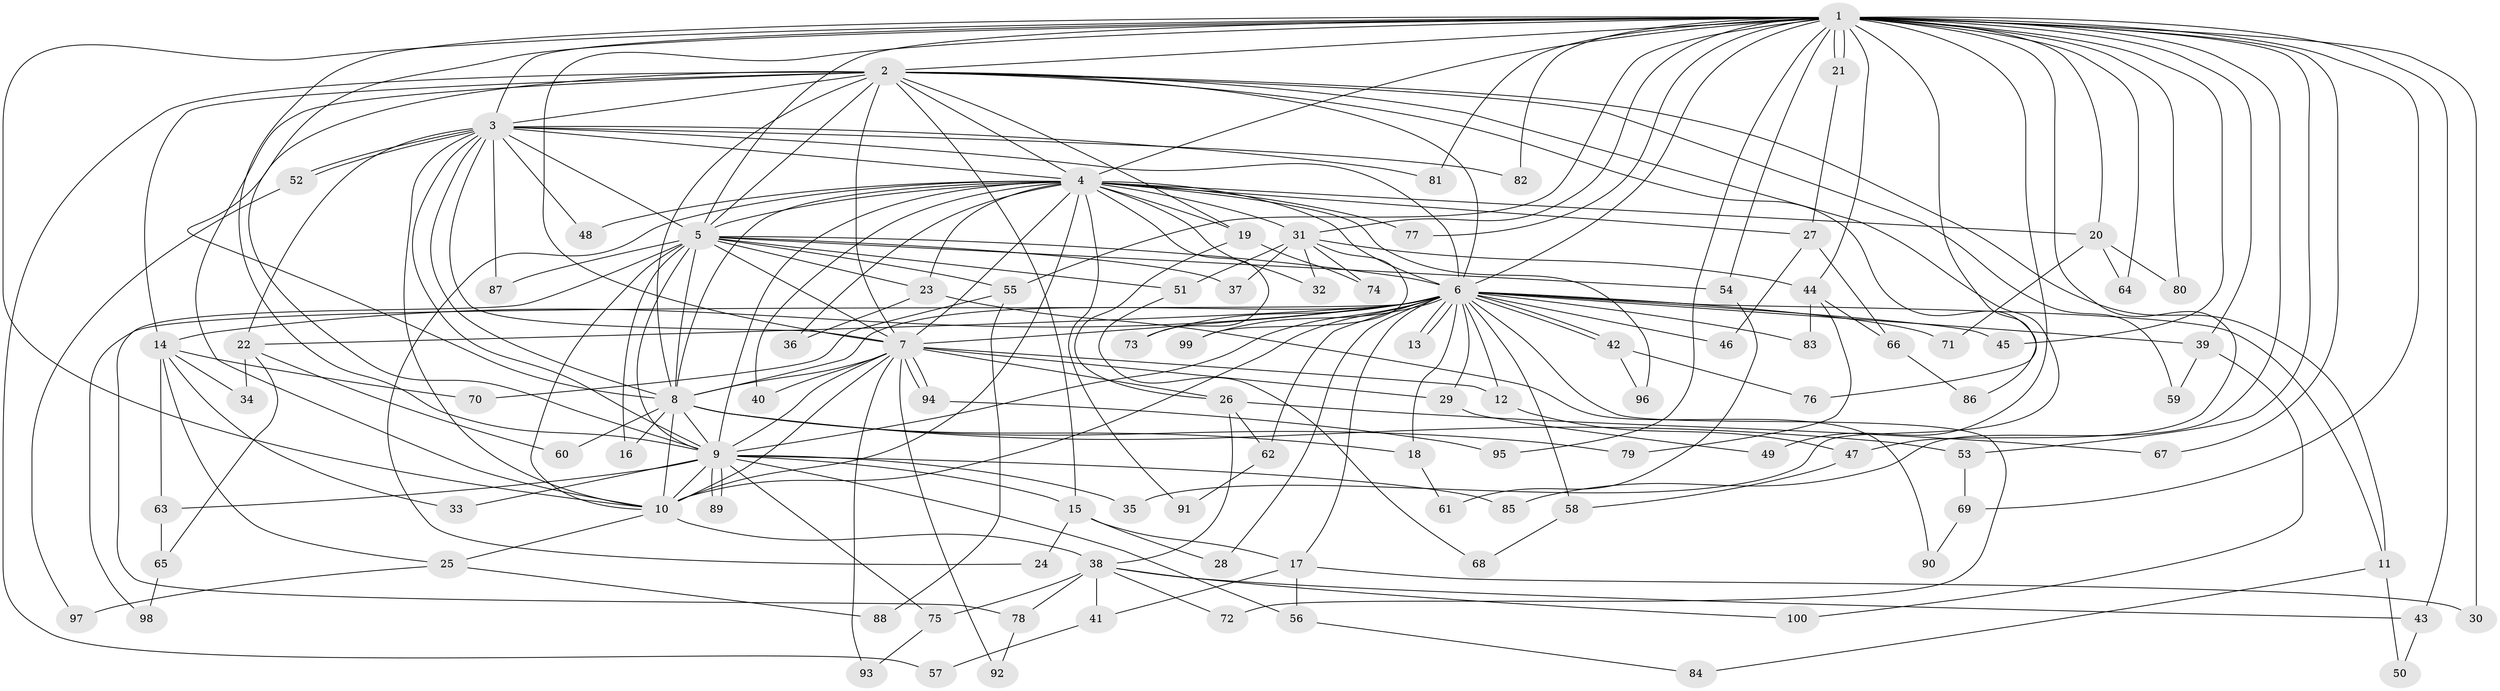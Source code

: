// coarse degree distribution, {36: 0.012987012987012988, 14: 0.012987012987012988, 19: 0.025974025974025976, 15: 0.025974025974025976, 29: 0.012987012987012988, 9: 0.025974025974025976, 4: 0.1038961038961039, 3: 0.19480519480519481, 2: 0.4675324675324675, 7: 0.025974025974025976, 5: 0.025974025974025976, 6: 0.03896103896103896, 1: 0.025974025974025976}
// Generated by graph-tools (version 1.1) at 2025/23/03/03/25 07:23:47]
// undirected, 100 vertices, 225 edges
graph export_dot {
graph [start="1"]
  node [color=gray90,style=filled];
  1;
  2;
  3;
  4;
  5;
  6;
  7;
  8;
  9;
  10;
  11;
  12;
  13;
  14;
  15;
  16;
  17;
  18;
  19;
  20;
  21;
  22;
  23;
  24;
  25;
  26;
  27;
  28;
  29;
  30;
  31;
  32;
  33;
  34;
  35;
  36;
  37;
  38;
  39;
  40;
  41;
  42;
  43;
  44;
  45;
  46;
  47;
  48;
  49;
  50;
  51;
  52;
  53;
  54;
  55;
  56;
  57;
  58;
  59;
  60;
  61;
  62;
  63;
  64;
  65;
  66;
  67;
  68;
  69;
  70;
  71;
  72;
  73;
  74;
  75;
  76;
  77;
  78;
  79;
  80;
  81;
  82;
  83;
  84;
  85;
  86;
  87;
  88;
  89;
  90;
  91;
  92;
  93;
  94;
  95;
  96;
  97;
  98;
  99;
  100;
  1 -- 2;
  1 -- 3;
  1 -- 4;
  1 -- 5;
  1 -- 6;
  1 -- 7;
  1 -- 8;
  1 -- 9;
  1 -- 10;
  1 -- 20;
  1 -- 21;
  1 -- 21;
  1 -- 30;
  1 -- 31;
  1 -- 39;
  1 -- 43;
  1 -- 44;
  1 -- 45;
  1 -- 47;
  1 -- 49;
  1 -- 53;
  1 -- 54;
  1 -- 55;
  1 -- 64;
  1 -- 67;
  1 -- 69;
  1 -- 76;
  1 -- 77;
  1 -- 80;
  1 -- 81;
  1 -- 82;
  1 -- 85;
  1 -- 95;
  2 -- 3;
  2 -- 4;
  2 -- 5;
  2 -- 6;
  2 -- 7;
  2 -- 8;
  2 -- 9;
  2 -- 10;
  2 -- 11;
  2 -- 14;
  2 -- 15;
  2 -- 19;
  2 -- 35;
  2 -- 57;
  2 -- 59;
  2 -- 86;
  3 -- 4;
  3 -- 5;
  3 -- 6;
  3 -- 7;
  3 -- 8;
  3 -- 9;
  3 -- 10;
  3 -- 22;
  3 -- 48;
  3 -- 52;
  3 -- 52;
  3 -- 81;
  3 -- 82;
  3 -- 87;
  4 -- 5;
  4 -- 6;
  4 -- 7;
  4 -- 8;
  4 -- 9;
  4 -- 10;
  4 -- 19;
  4 -- 20;
  4 -- 23;
  4 -- 24;
  4 -- 27;
  4 -- 31;
  4 -- 32;
  4 -- 36;
  4 -- 40;
  4 -- 48;
  4 -- 73;
  4 -- 77;
  4 -- 91;
  4 -- 96;
  5 -- 6;
  5 -- 7;
  5 -- 8;
  5 -- 9;
  5 -- 10;
  5 -- 16;
  5 -- 23;
  5 -- 37;
  5 -- 51;
  5 -- 54;
  5 -- 55;
  5 -- 78;
  5 -- 87;
  6 -- 7;
  6 -- 8;
  6 -- 9;
  6 -- 10;
  6 -- 11;
  6 -- 12;
  6 -- 13;
  6 -- 13;
  6 -- 14;
  6 -- 17;
  6 -- 18;
  6 -- 22;
  6 -- 28;
  6 -- 29;
  6 -- 39;
  6 -- 42;
  6 -- 42;
  6 -- 45;
  6 -- 46;
  6 -- 58;
  6 -- 62;
  6 -- 71;
  6 -- 72;
  6 -- 73;
  6 -- 83;
  6 -- 98;
  6 -- 99;
  7 -- 8;
  7 -- 9;
  7 -- 10;
  7 -- 12;
  7 -- 26;
  7 -- 29;
  7 -- 40;
  7 -- 92;
  7 -- 93;
  7 -- 94;
  7 -- 94;
  8 -- 9;
  8 -- 10;
  8 -- 16;
  8 -- 18;
  8 -- 53;
  8 -- 60;
  8 -- 79;
  9 -- 10;
  9 -- 15;
  9 -- 33;
  9 -- 35;
  9 -- 56;
  9 -- 63;
  9 -- 75;
  9 -- 85;
  9 -- 89;
  9 -- 89;
  10 -- 25;
  10 -- 38;
  11 -- 50;
  11 -- 84;
  12 -- 47;
  14 -- 25;
  14 -- 33;
  14 -- 34;
  14 -- 63;
  14 -- 70;
  15 -- 17;
  15 -- 24;
  15 -- 28;
  17 -- 30;
  17 -- 41;
  17 -- 56;
  18 -- 61;
  19 -- 26;
  19 -- 74;
  20 -- 64;
  20 -- 71;
  20 -- 80;
  21 -- 27;
  22 -- 34;
  22 -- 60;
  22 -- 65;
  23 -- 36;
  23 -- 90;
  25 -- 88;
  25 -- 97;
  26 -- 38;
  26 -- 62;
  26 -- 67;
  27 -- 46;
  27 -- 66;
  29 -- 49;
  31 -- 32;
  31 -- 37;
  31 -- 44;
  31 -- 51;
  31 -- 74;
  31 -- 99;
  38 -- 41;
  38 -- 43;
  38 -- 72;
  38 -- 75;
  38 -- 78;
  38 -- 100;
  39 -- 59;
  39 -- 100;
  41 -- 57;
  42 -- 76;
  42 -- 96;
  43 -- 50;
  44 -- 66;
  44 -- 79;
  44 -- 83;
  47 -- 58;
  51 -- 68;
  52 -- 97;
  53 -- 69;
  54 -- 61;
  55 -- 70;
  55 -- 88;
  56 -- 84;
  58 -- 68;
  62 -- 91;
  63 -- 65;
  65 -- 98;
  66 -- 86;
  69 -- 90;
  75 -- 93;
  78 -- 92;
  94 -- 95;
}
